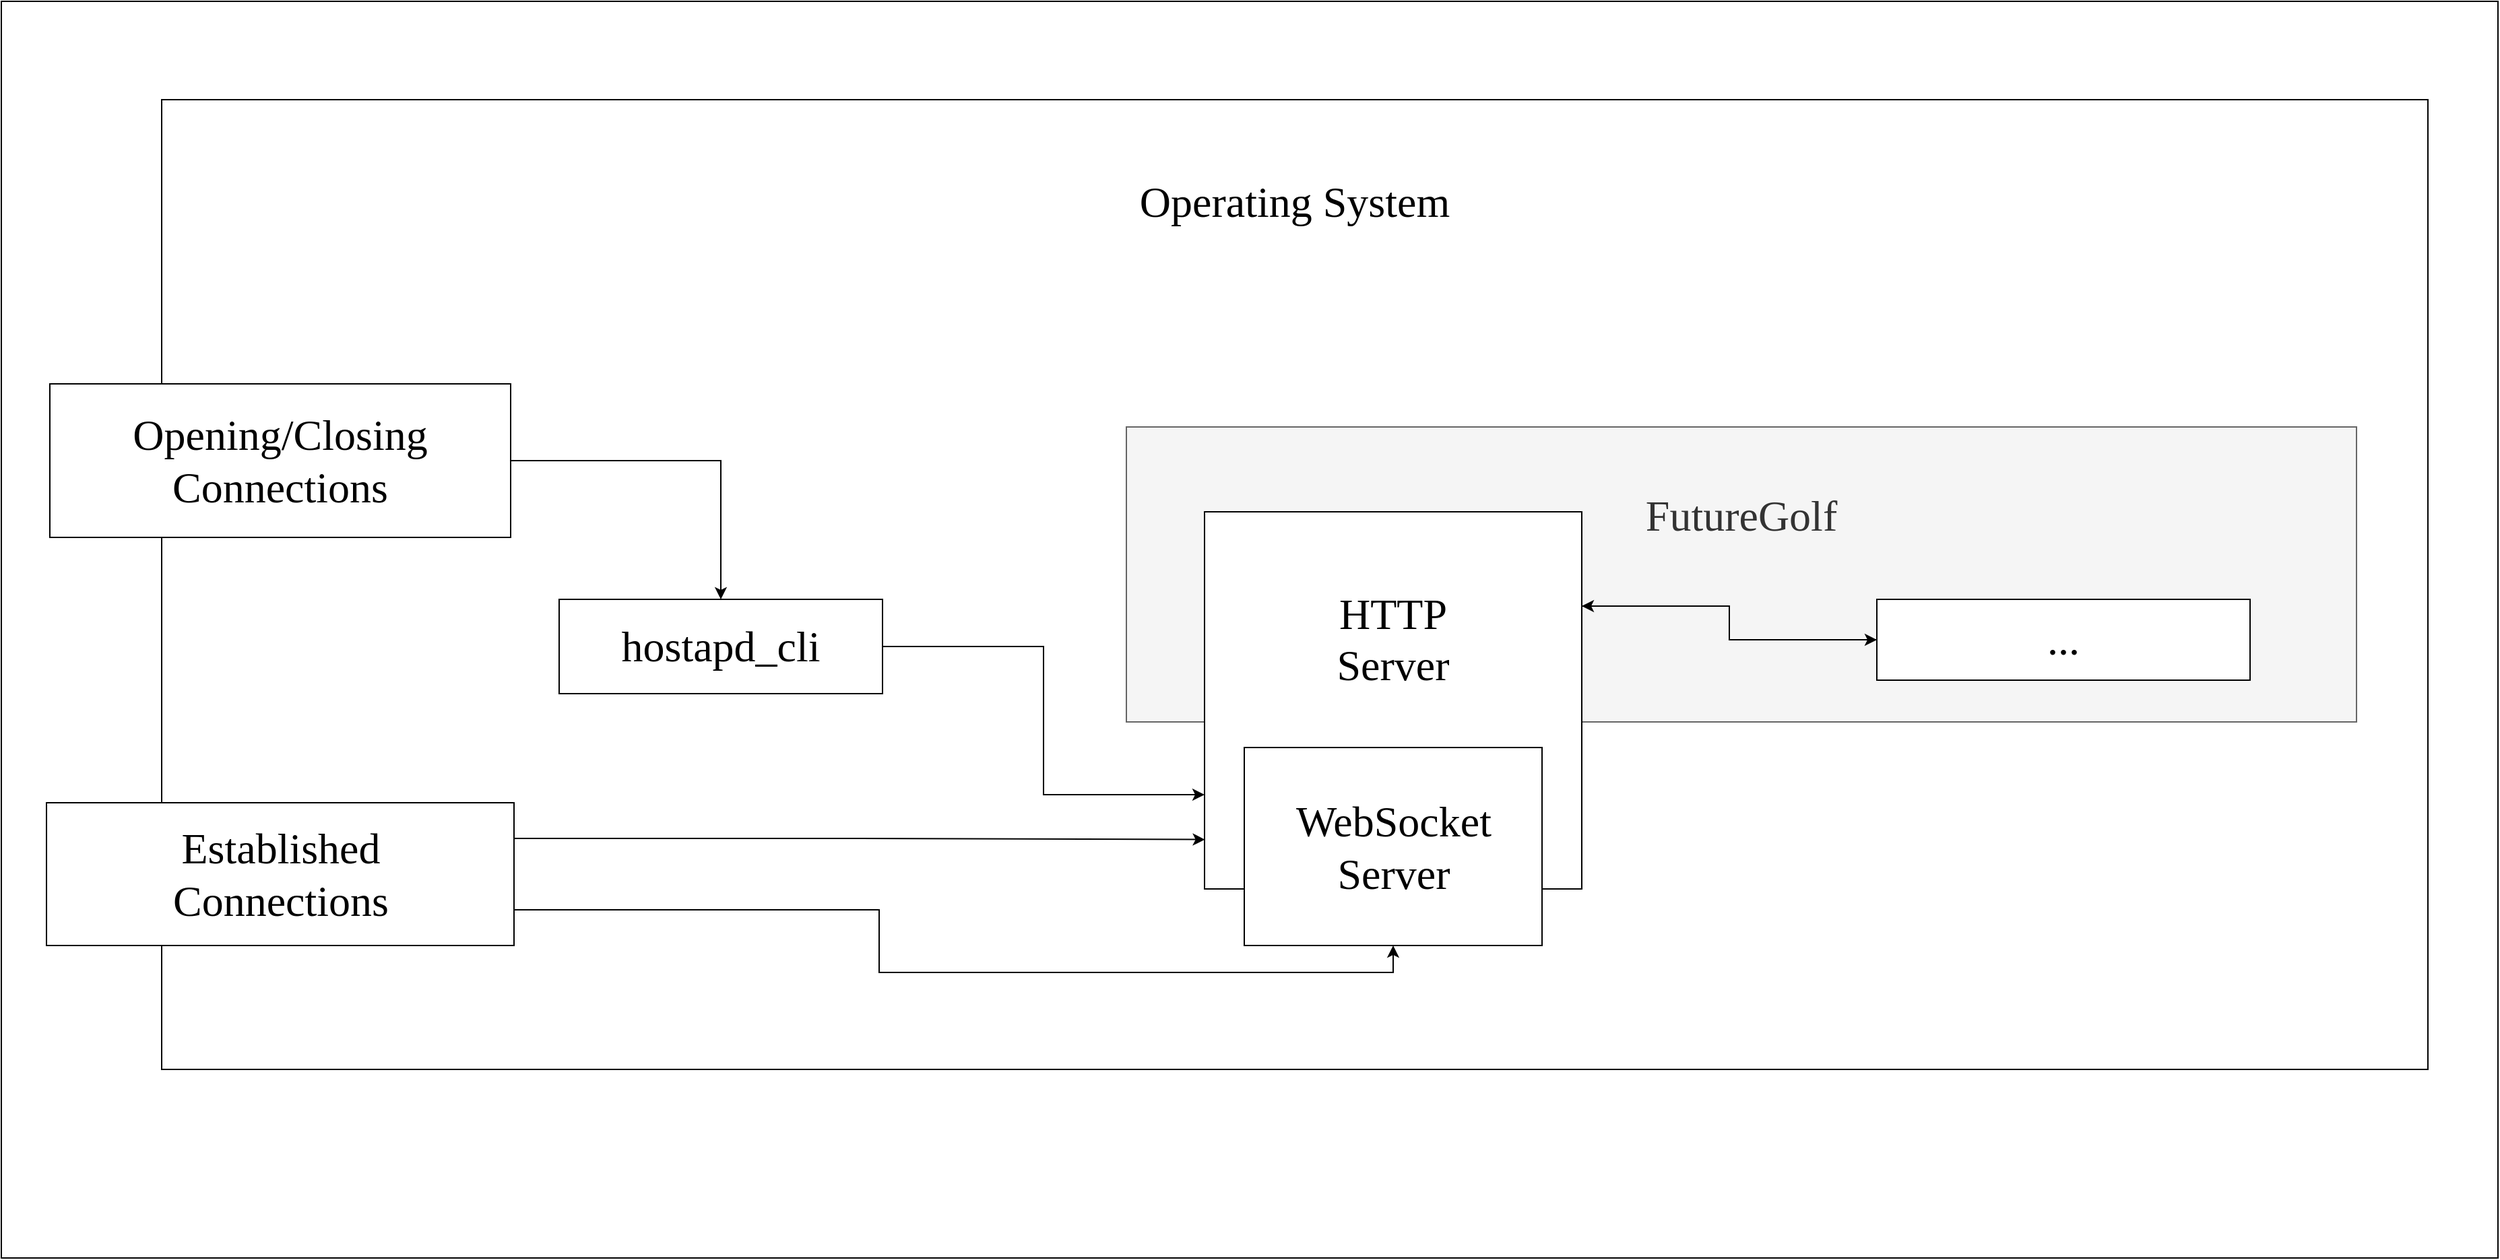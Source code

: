 <mxfile version="13.0.0" type="github">
  <diagram id="G4b_6h6ttVIJuGGbyM8B" name="Page-1">
    <mxGraphModel dx="3555" dy="1940" grid="0" gridSize="10" guides="1" tooltips="1" connect="1" arrows="1" fold="1" page="1" pageScale="1" pageWidth="1920" pageHeight="1080" math="0" shadow="0" extFonts="Ubuntu^https://fonts.googleapis.com/css?family=Ubuntu">
      <root>
        <mxCell id="0" />
        <mxCell id="1" parent="0" />
        <mxCell id="F_WY1BdWnr6XxzBKGgLg-1" value="" style="rounded=0;whiteSpace=wrap;html=1;" vertex="1" parent="1">
          <mxGeometry width="1853" height="933" as="geometry" />
        </mxCell>
        <mxCell id="YHGTjydLvxblbhcLh8xU-4" value="Operating System" style="rounded=0;whiteSpace=wrap;html=1;fontFamily=Ubuntu;fontSize=32;align=center;verticalAlign=top;spacingTop=50;" parent="1" vertex="1">
          <mxGeometry x="119" y="73" width="1682" height="720" as="geometry" />
        </mxCell>
        <mxCell id="YHGTjydLvxblbhcLh8xU-6" value="&lt;div&gt;FutureGolf&lt;/div&gt;" style="rounded=0;whiteSpace=wrap;html=1;fontFamily=Ubuntu;fontSize=32;align=center;verticalAlign=top;spacingTop=40;fillColor=#f5f5f5;strokeColor=#666666;fontColor=#333333;" parent="1" vertex="1">
          <mxGeometry x="835" y="316" width="913" height="219" as="geometry" />
        </mxCell>
        <mxCell id="YHGTjydLvxblbhcLh8xU-37" style="edgeStyle=orthogonalEdgeStyle;rounded=0;orthogonalLoop=1;jettySize=auto;html=1;exitX=1;exitY=0.25;exitDx=0;exitDy=0;fontFamily=Ubuntu;fontSize=32;" parent="1" source="YHGTjydLvxblbhcLh8xU-1" target="YHGTjydLvxblbhcLh8xU-35" edge="1">
          <mxGeometry relative="1" as="geometry" />
        </mxCell>
        <mxCell id="YHGTjydLvxblbhcLh8xU-1" value="&lt;div style=&quot;font-size: 32px&quot;&gt;&lt;font&gt;HTTP&lt;/font&gt;&lt;/div&gt;&lt;div style=&quot;font-size: 32px&quot;&gt;&lt;font&gt;Server&lt;/font&gt;&lt;/div&gt;" style="rounded=0;whiteSpace=wrap;html=1;verticalAlign=top;align=center;spacingLeft=0;spacingTop=50;fontSize=32;fontFamily=Ubuntu;FType=g;" parent="1" vertex="1">
          <mxGeometry x="893" y="379" width="280" height="280" as="geometry" />
        </mxCell>
        <mxCell id="YHGTjydLvxblbhcLh8xU-2" value="&lt;div&gt;WebSocket&lt;/div&gt;&lt;div&gt;Server&lt;br&gt;&lt;/div&gt;" style="rounded=0;whiteSpace=wrap;html=1;fontFamily=Ubuntu;fontSize=32;align=center;" parent="1" vertex="1">
          <mxGeometry x="922.5" y="554" width="221" height="147" as="geometry" />
        </mxCell>
        <mxCell id="YHGTjydLvxblbhcLh8xU-18" style="edgeStyle=orthogonalEdgeStyle;rounded=0;orthogonalLoop=1;jettySize=auto;html=1;fontFamily=Ubuntu;fontSize=32;entryX=0;entryY=0.75;entryDx=0;entryDy=0;" parent="1" source="YHGTjydLvxblbhcLh8xU-5" target="YHGTjydLvxblbhcLh8xU-1" edge="1">
          <mxGeometry relative="1" as="geometry">
            <mxPoint x="817" y="1105" as="targetPoint" />
          </mxGeometry>
        </mxCell>
        <mxCell id="YHGTjydLvxblbhcLh8xU-5" value="hostapd_cli" style="rounded=0;whiteSpace=wrap;html=1;fontFamily=Ubuntu;fontSize=32;align=center;" parent="1" vertex="1">
          <mxGeometry x="414" y="444" width="240" height="70" as="geometry" />
        </mxCell>
        <mxCell id="YHGTjydLvxblbhcLh8xU-17" style="edgeStyle=orthogonalEdgeStyle;rounded=0;orthogonalLoop=1;jettySize=auto;html=1;exitX=1;exitY=0.5;exitDx=0;exitDy=0;fontFamily=Ubuntu;fontSize=32;" parent="1" source="YHGTjydLvxblbhcLh8xU-8" target="YHGTjydLvxblbhcLh8xU-5" edge="1">
          <mxGeometry relative="1" as="geometry" />
        </mxCell>
        <mxCell id="YHGTjydLvxblbhcLh8xU-8" value="&lt;div&gt;Opening/Closing&lt;/div&gt;&lt;div&gt;Connections&lt;br&gt;&lt;/div&gt;" style="rounded=0;whiteSpace=wrap;html=1;fontFamily=Ubuntu;fontSize=32;align=center;" parent="1" vertex="1">
          <mxGeometry x="36" y="284" width="342" height="114" as="geometry" />
        </mxCell>
        <mxCell id="YHGTjydLvxblbhcLh8xU-36" style="edgeStyle=orthogonalEdgeStyle;rounded=0;orthogonalLoop=1;jettySize=auto;html=1;exitX=0;exitY=0.5;exitDx=0;exitDy=0;entryX=1;entryY=0.25;entryDx=0;entryDy=0;fontFamily=Ubuntu;fontSize=32;" parent="1" source="YHGTjydLvxblbhcLh8xU-35" target="YHGTjydLvxblbhcLh8xU-1" edge="1">
          <mxGeometry relative="1" as="geometry" />
        </mxCell>
        <mxCell id="YHGTjydLvxblbhcLh8xU-35" value="..." style="rounded=0;whiteSpace=wrap;html=1;fontFamily=Ubuntu;fontSize=32;align=center;" parent="1" vertex="1">
          <mxGeometry x="1392" y="444" width="277" height="60" as="geometry" />
        </mxCell>
        <mxCell id="YHGTjydLvxblbhcLh8xU-44" style="edgeStyle=orthogonalEdgeStyle;rounded=0;orthogonalLoop=1;jettySize=auto;html=1;exitX=1;exitY=0.25;exitDx=0;exitDy=0;entryX=0.001;entryY=0.869;entryDx=0;entryDy=0;entryPerimeter=0;fontFamily=Ubuntu;fontSize=32;" parent="1" source="YHGTjydLvxblbhcLh8xU-40" target="YHGTjydLvxblbhcLh8xU-1" edge="1">
          <mxGeometry relative="1" as="geometry" />
        </mxCell>
        <mxCell id="YHGTjydLvxblbhcLh8xU-45" style="edgeStyle=orthogonalEdgeStyle;rounded=0;orthogonalLoop=1;jettySize=auto;html=1;exitX=1;exitY=0.75;exitDx=0;exitDy=0;entryX=0.5;entryY=1;entryDx=0;entryDy=0;fontFamily=Ubuntu;fontSize=32;" parent="1" source="YHGTjydLvxblbhcLh8xU-40" target="YHGTjydLvxblbhcLh8xU-2" edge="1">
          <mxGeometry relative="1" as="geometry" />
        </mxCell>
        <mxCell id="YHGTjydLvxblbhcLh8xU-40" value="&lt;div&gt;Established&lt;/div&gt;&lt;div&gt;Connections&lt;/div&gt;" style="rounded=0;whiteSpace=wrap;html=1;fontFamily=Ubuntu;fontSize=32;align=center;" parent="1" vertex="1">
          <mxGeometry x="33.5" y="595" width="347" height="106" as="geometry" />
        </mxCell>
      </root>
    </mxGraphModel>
  </diagram>
</mxfile>
